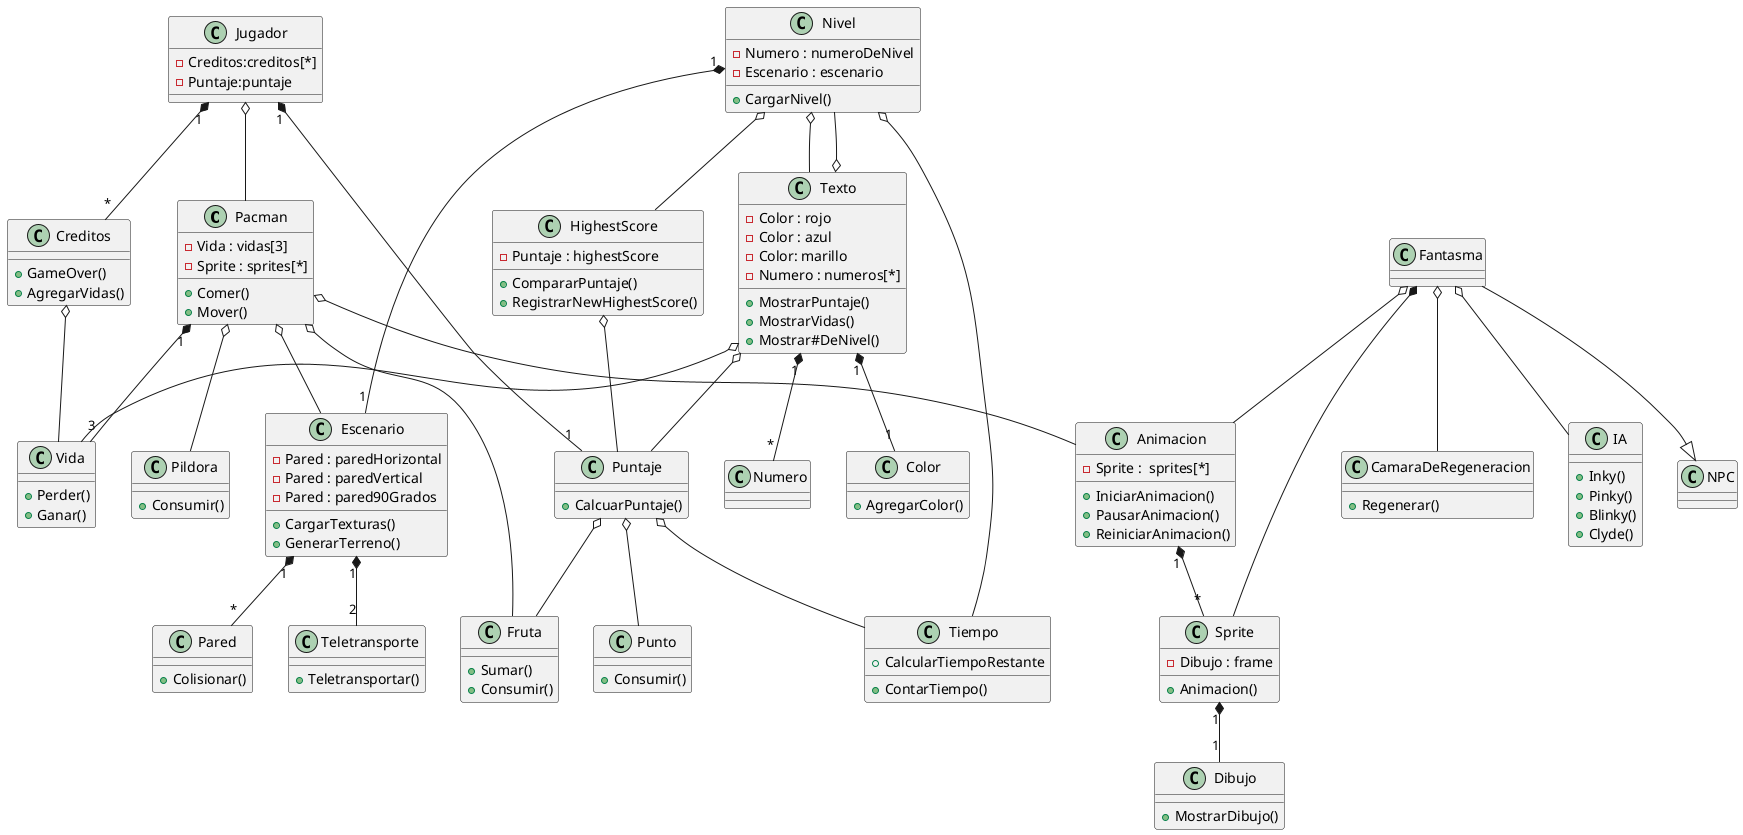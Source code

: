 @startuml Pacman
Pacman "1" *-- "3" Vida
Pacman o--Fruta
Pacman o--Escenario
Pacman o--Pildora
Pacman o-- Animacion
Jugador o--Pacman
Jugador "1" *-- "1" Puntaje
Jugador "1" *-- "*" Creditos
Puntaje o--Punto
Puntaje o--Tiempo
Puntaje o--Fruta
Escenario "1" *-- "*" Pared
Escenario "1" *-- "2"Teletransporte
Fantasma --|> NPC
Fantasma o--CamaraDeRegeneracion
Fantasma *--Sprite
Fantasma o--IA
Fantasma o-- Animacion
HighestScore o--Puntaje
Nivel "1" *-- "1" Escenario
Nivel o--Tiempo
Nivel o--Texto
Nivel o--HighestScore
Texto o--Vida
Texto o--Puntaje
Texto o--Nivel
Creditos o--Vida
Texto "1" *-- "1" Color
Texto "1" *-- "*" Numero
Animacion "1" *-- "*" Sprite
Sprite "1" *-- "1" Dibujo
class Color{
+AgregarColor()
}
class Pacman{
+Comer()
+Mover()
-Vida : vidas[3]
-Sprite : sprites[*]
}
class Fantasma{
}
class Vida{
+Perder()
+Ganar()
}
class Fruta{
+Sumar()
+Consumir()
}
class Escenario{
+CargarTexturas()
+GenerarTerreno()
-Pared : paredHorizontal
-Pared : paredVertical
-Pared : pared90Grados
}
class Jugador{
-Creditos:creditos[*]
-Puntaje:puntaje
}
class Puntaje{
+CalcuarPuntaje()
}
Class Punto{
+Consumir()
}
class Tiempo{
+ContarTiempo()
+CalcularTiempoRestante
}
class Teletransporte{
+Teletransportar()
}
class Pared{
+Colisionar()
}
class NPC{
}
class CamaraDeRegeneracion{
+Regenerar()
}
class Nivel{
-Numero : numeroDeNivel
-Escenario : escenario
+CargarNivel()
}
class Pildora{
+Consumir()
}
class Sprite{
+Animacion()
-Dibujo : frame
}
class Texto{
+MostrarPuntaje()
+MostrarVidas()
+Mostrar#DeNivel()
-Color : rojo
-Color : azul
-Color: marillo
-Numero : numeros[*]
}
class IA{
+Inky()
+Pinky()
+Blinky()
+Clyde()
}
class Creditos{
+GameOver()
+AgregarVidas()
}
class HighestScore{
+CompararPuntaje()
+RegistrarNewHighestScore()
-Puntaje : highestScore
}

Class Numero
{
}

Class Dibujo{
+MostrarDibujo()
}

Class Animacion{
    -Sprite :  sprites[*]
    + IniciarAnimacion()
    + PausarAnimacion()
    + ReiniciarAnimacion()
}

@enduml